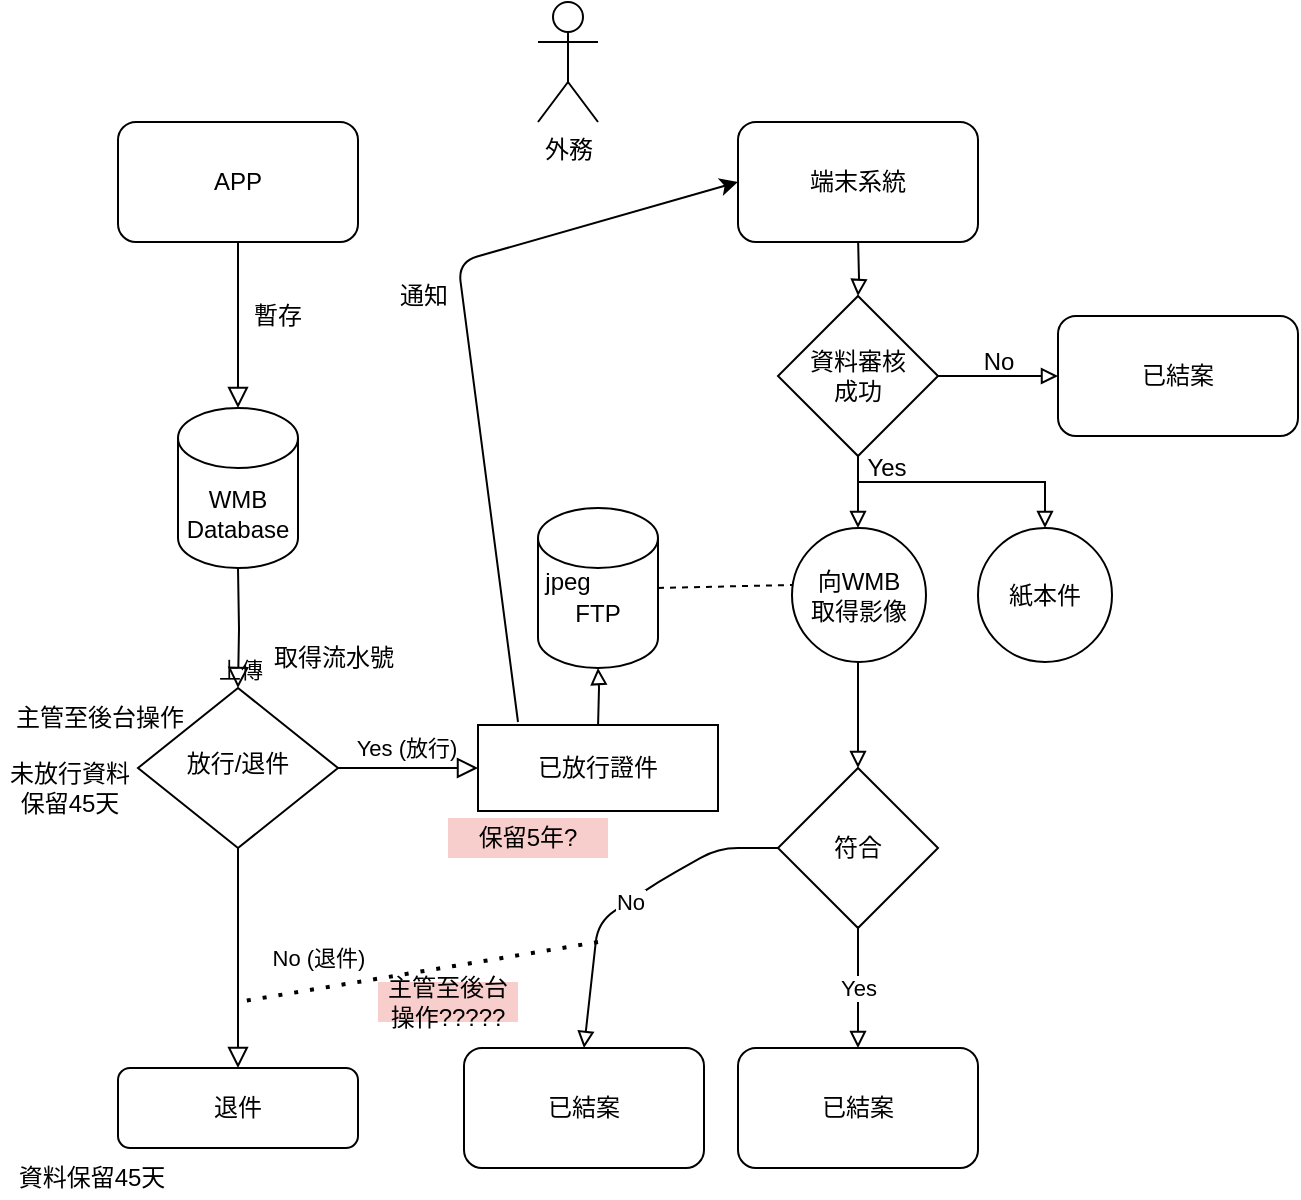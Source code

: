 <mxfile version="13.8.1" type="github">
  <diagram id="C5RBs43oDa-KdzZeNtuy" name="Page-1">
    <mxGraphModel dx="1422" dy="738" grid="1" gridSize="10" guides="1" tooltips="1" connect="1" arrows="1" fold="1" page="1" pageScale="1" pageWidth="827" pageHeight="1169" math="0" shadow="0">
      <root>
        <mxCell id="WIyWlLk6GJQsqaUBKTNV-0" />
        <mxCell id="WIyWlLk6GJQsqaUBKTNV-1" parent="WIyWlLk6GJQsqaUBKTNV-0" />
        <mxCell id="WIyWlLk6GJQsqaUBKTNV-2" value="" style="rounded=0;html=1;jettySize=auto;orthogonalLoop=1;fontSize=11;endArrow=block;endFill=0;endSize=8;strokeWidth=1;shadow=0;labelBackgroundColor=none;edgeStyle=orthogonalEdgeStyle;exitX=0.5;exitY=1;exitDx=0;exitDy=0;" parent="WIyWlLk6GJQsqaUBKTNV-1" source="9qU9QseBTgCsktDfXD-7-59" edge="1">
          <mxGeometry relative="1" as="geometry">
            <mxPoint x="220" y="163" as="sourcePoint" />
            <mxPoint x="220" y="213" as="targetPoint" />
          </mxGeometry>
        </mxCell>
        <mxCell id="WIyWlLk6GJQsqaUBKTNV-4" value="上傳" style="rounded=0;html=1;jettySize=auto;orthogonalLoop=1;fontSize=11;endArrow=block;endFill=0;endSize=8;strokeWidth=1;shadow=0;labelBackgroundColor=none;edgeStyle=orthogonalEdgeStyle;exitX=0.5;exitY=1;exitDx=0;exitDy=0;entryX=0.5;entryY=0;entryDx=0;entryDy=0;" parent="WIyWlLk6GJQsqaUBKTNV-1" target="WIyWlLk6GJQsqaUBKTNV-10" edge="1">
          <mxGeometry y="20" relative="1" as="geometry">
            <mxPoint as="offset" />
            <mxPoint x="220" y="293" as="sourcePoint" />
            <mxPoint x="219" y="353" as="targetPoint" />
          </mxGeometry>
        </mxCell>
        <mxCell id="WIyWlLk6GJQsqaUBKTNV-9" value="Yes (放行)" style="edgeStyle=orthogonalEdgeStyle;rounded=0;html=1;jettySize=auto;orthogonalLoop=1;fontSize=11;endArrow=block;endFill=0;endSize=8;strokeWidth=1;shadow=0;labelBackgroundColor=none;entryX=0;entryY=0.5;entryDx=0;entryDy=0;" parent="WIyWlLk6GJQsqaUBKTNV-1" edge="1">
          <mxGeometry y="10" relative="1" as="geometry">
            <mxPoint as="offset" />
            <mxPoint x="268" y="393" as="sourcePoint" />
            <mxPoint x="340" y="393" as="targetPoint" />
          </mxGeometry>
        </mxCell>
        <mxCell id="WIyWlLk6GJQsqaUBKTNV-10" value="放行/退件" style="rhombus;whiteSpace=wrap;html=1;shadow=0;fontFamily=Helvetica;fontSize=12;align=center;strokeWidth=1;spacing=6;spacingTop=-4;" parent="WIyWlLk6GJQsqaUBKTNV-1" vertex="1">
          <mxGeometry x="170" y="353" width="100" height="80" as="geometry" />
        </mxCell>
        <mxCell id="9qU9QseBTgCsktDfXD-7-66" value="" style="edgeStyle=orthogonalEdgeStyle;rounded=0;orthogonalLoop=1;jettySize=auto;html=1;endArrow=block;endFill=0;" edge="1" parent="WIyWlLk6GJQsqaUBKTNV-1" target="9qU9QseBTgCsktDfXD-7-64">
          <mxGeometry relative="1" as="geometry">
            <mxPoint x="400" y="373" as="sourcePoint" />
          </mxGeometry>
        </mxCell>
        <mxCell id="9qU9QseBTgCsktDfXD-7-1" value="No (退件)" style="rounded=0;html=1;jettySize=auto;orthogonalLoop=1;fontSize=11;endArrow=block;endFill=0;endSize=8;strokeWidth=1;shadow=0;labelBackgroundColor=none;edgeStyle=orthogonalEdgeStyle;exitX=0.5;exitY=1;exitDx=0;exitDy=0;entryX=0.5;entryY=0;entryDx=0;entryDy=0;" edge="1" parent="WIyWlLk6GJQsqaUBKTNV-1" source="WIyWlLk6GJQsqaUBKTNV-10" target="9qU9QseBTgCsktDfXD-7-33">
          <mxGeometry y="40" relative="1" as="geometry">
            <mxPoint as="offset" />
            <mxPoint x="220" y="462" as="sourcePoint" />
            <mxPoint x="220" y="502" as="targetPoint" />
          </mxGeometry>
        </mxCell>
        <mxCell id="9qU9QseBTgCsktDfXD-7-3" value="暫存" style="text;html=1;strokeColor=none;fillColor=none;align=center;verticalAlign=middle;whiteSpace=wrap;rounded=0;" vertex="1" parent="WIyWlLk6GJQsqaUBKTNV-1">
          <mxGeometry x="220" y="157" width="40" height="20" as="geometry" />
        </mxCell>
        <mxCell id="9qU9QseBTgCsktDfXD-7-14" value="主管至後台操作" style="text;html=1;strokeColor=none;fillColor=none;align=center;verticalAlign=middle;whiteSpace=wrap;rounded=0;" vertex="1" parent="WIyWlLk6GJQsqaUBKTNV-1">
          <mxGeometry x="101" y="353" width="100" height="30" as="geometry" />
        </mxCell>
        <mxCell id="9qU9QseBTgCsktDfXD-7-16" value="未放行資料保留45天" style="text;html=1;strokeColor=none;fillColor=none;align=center;verticalAlign=middle;whiteSpace=wrap;rounded=0;" vertex="1" parent="WIyWlLk6GJQsqaUBKTNV-1">
          <mxGeometry x="101" y="393" width="70" height="20" as="geometry" />
        </mxCell>
        <mxCell id="9qU9QseBTgCsktDfXD-7-17" value="" style="endArrow=block;html=1;exitX=0.5;exitY=1;exitDx=0;exitDy=0;endFill=0;" edge="1" parent="WIyWlLk6GJQsqaUBKTNV-1">
          <mxGeometry width="50" height="50" relative="1" as="geometry">
            <mxPoint x="530" y="333" as="sourcePoint" />
            <mxPoint x="530" y="393" as="targetPoint" />
          </mxGeometry>
        </mxCell>
        <mxCell id="9qU9QseBTgCsktDfXD-7-18" value="符合" style="rhombus;whiteSpace=wrap;html=1;" vertex="1" parent="WIyWlLk6GJQsqaUBKTNV-1">
          <mxGeometry x="490" y="393" width="80" height="80" as="geometry" />
        </mxCell>
        <mxCell id="9qU9QseBTgCsktDfXD-7-21" value="" style="endArrow=block;html=1;exitX=0.5;exitY=1;exitDx=0;exitDy=0;endFill=0;entryX=0.5;entryY=0;entryDx=0;entryDy=0;" edge="1" parent="WIyWlLk6GJQsqaUBKTNV-1" target="9qU9QseBTgCsktDfXD-7-38">
          <mxGeometry relative="1" as="geometry">
            <mxPoint x="530" y="472" as="sourcePoint" />
            <mxPoint x="530" y="530" as="targetPoint" />
          </mxGeometry>
        </mxCell>
        <mxCell id="9qU9QseBTgCsktDfXD-7-22" value="Yes" style="edgeLabel;resizable=0;html=1;align=center;verticalAlign=middle;" connectable="0" vertex="1" parent="9qU9QseBTgCsktDfXD-7-21">
          <mxGeometry relative="1" as="geometry" />
        </mxCell>
        <mxCell id="9qU9QseBTgCsktDfXD-7-23" value="" style="endArrow=block;html=1;exitX=0;exitY=0.5;exitDx=0;exitDy=0;endFill=0;entryX=0.5;entryY=0;entryDx=0;entryDy=0;" edge="1" parent="WIyWlLk6GJQsqaUBKTNV-1" source="9qU9QseBTgCsktDfXD-7-18" target="9qU9QseBTgCsktDfXD-7-56">
          <mxGeometry relative="1" as="geometry">
            <mxPoint x="535" y="450" as="sourcePoint" />
            <mxPoint x="400" y="460" as="targetPoint" />
            <Array as="points">
              <mxPoint x="460" y="433" />
              <mxPoint x="430" y="450" />
              <mxPoint x="400" y="470" />
            </Array>
          </mxGeometry>
        </mxCell>
        <mxCell id="9qU9QseBTgCsktDfXD-7-24" value="No" style="edgeLabel;resizable=0;html=1;align=center;verticalAlign=middle;" connectable="0" vertex="1" parent="9qU9QseBTgCsktDfXD-7-23">
          <mxGeometry relative="1" as="geometry" />
        </mxCell>
        <mxCell id="9qU9QseBTgCsktDfXD-7-31" value="資料保留45天" style="text;html=1;strokeColor=none;fillColor=none;align=center;verticalAlign=middle;whiteSpace=wrap;rounded=0;" vertex="1" parent="WIyWlLk6GJQsqaUBKTNV-1">
          <mxGeometry x="102" y="588" width="90" height="20" as="geometry" />
        </mxCell>
        <mxCell id="9qU9QseBTgCsktDfXD-7-33" value="退件" style="rounded=1;whiteSpace=wrap;html=1;fontSize=12;glass=0;strokeWidth=1;shadow=0;" vertex="1" parent="WIyWlLk6GJQsqaUBKTNV-1">
          <mxGeometry x="160" y="543" width="120" height="40" as="geometry" />
        </mxCell>
        <mxCell id="9qU9QseBTgCsktDfXD-7-34" value="主管至後台操作?????" style="text;html=1;fillColor=#f8cecc;align=center;verticalAlign=middle;whiteSpace=wrap;rounded=0;" vertex="1" parent="WIyWlLk6GJQsqaUBKTNV-1">
          <mxGeometry x="290" y="500" width="70" height="20" as="geometry" />
        </mxCell>
        <mxCell id="9qU9QseBTgCsktDfXD-7-36" value="&lt;span&gt;WMB&lt;/span&gt;&lt;br&gt;&lt;span&gt;Database&lt;/span&gt;" style="shape=cylinder3;whiteSpace=wrap;html=1;boundedLbl=1;backgroundOutline=1;size=15;" vertex="1" parent="WIyWlLk6GJQsqaUBKTNV-1">
          <mxGeometry x="190" y="213" width="60" height="80" as="geometry" />
        </mxCell>
        <mxCell id="9qU9QseBTgCsktDfXD-7-38" value="已結案" style="rounded=1;whiteSpace=wrap;html=1;" vertex="1" parent="WIyWlLk6GJQsqaUBKTNV-1">
          <mxGeometry x="470" y="533" width="120" height="60" as="geometry" />
        </mxCell>
        <mxCell id="9qU9QseBTgCsktDfXD-7-39" value="外務" style="shape=umlActor;verticalLabelPosition=bottom;verticalAlign=top;html=1;outlineConnect=0;" vertex="1" parent="WIyWlLk6GJQsqaUBKTNV-1">
          <mxGeometry x="370" y="10" width="30" height="60" as="geometry" />
        </mxCell>
        <mxCell id="9qU9QseBTgCsktDfXD-7-47" value="" style="edgeStyle=orthogonalEdgeStyle;rounded=0;orthogonalLoop=1;jettySize=auto;html=1;endArrow=block;endFill=0;" edge="1" parent="WIyWlLk6GJQsqaUBKTNV-1" target="9qU9QseBTgCsktDfXD-7-46">
          <mxGeometry relative="1" as="geometry">
            <mxPoint x="530" y="127" as="sourcePoint" />
          </mxGeometry>
        </mxCell>
        <mxCell id="9qU9QseBTgCsktDfXD-7-48" value="" style="edgeStyle=orthogonalEdgeStyle;rounded=0;orthogonalLoop=1;jettySize=auto;html=1;endArrow=block;endFill=0;" edge="1" parent="WIyWlLk6GJQsqaUBKTNV-1" source="9qU9QseBTgCsktDfXD-7-46">
          <mxGeometry relative="1" as="geometry">
            <mxPoint x="530" y="273" as="targetPoint" />
          </mxGeometry>
        </mxCell>
        <mxCell id="9qU9QseBTgCsktDfXD-7-51" value="" style="edgeStyle=orthogonalEdgeStyle;rounded=0;orthogonalLoop=1;jettySize=auto;html=1;endArrow=block;endFill=0;" edge="1" parent="WIyWlLk6GJQsqaUBKTNV-1" source="9qU9QseBTgCsktDfXD-7-46">
          <mxGeometry relative="1" as="geometry">
            <mxPoint x="630" y="197" as="targetPoint" />
          </mxGeometry>
        </mxCell>
        <mxCell id="9qU9QseBTgCsktDfXD-7-72" style="edgeStyle=orthogonalEdgeStyle;rounded=0;orthogonalLoop=1;jettySize=auto;html=1;exitX=0.5;exitY=1;exitDx=0;exitDy=0;entryX=0.5;entryY=0;entryDx=0;entryDy=0;endArrow=block;endFill=0;" edge="1" parent="WIyWlLk6GJQsqaUBKTNV-1" source="9qU9QseBTgCsktDfXD-7-46" target="9qU9QseBTgCsktDfXD-7-71">
          <mxGeometry relative="1" as="geometry">
            <Array as="points">
              <mxPoint x="530" y="250" />
              <mxPoint x="624" y="250" />
            </Array>
          </mxGeometry>
        </mxCell>
        <mxCell id="9qU9QseBTgCsktDfXD-7-46" value="資料審核&lt;br&gt;成功" style="rhombus;whiteSpace=wrap;html=1;" vertex="1" parent="WIyWlLk6GJQsqaUBKTNV-1">
          <mxGeometry x="490" y="157" width="80" height="80" as="geometry" />
        </mxCell>
        <mxCell id="9qU9QseBTgCsktDfXD-7-49" value="Yes" style="text;html=1;align=center;verticalAlign=middle;resizable=0;points=[];autosize=1;" vertex="1" parent="WIyWlLk6GJQsqaUBKTNV-1">
          <mxGeometry x="524" y="233" width="40" height="20" as="geometry" />
        </mxCell>
        <mxCell id="9qU9QseBTgCsktDfXD-7-54" value="No" style="text;html=1;align=center;verticalAlign=middle;resizable=0;points=[];autosize=1;" vertex="1" parent="WIyWlLk6GJQsqaUBKTNV-1">
          <mxGeometry x="585" y="180" width="30" height="20" as="geometry" />
        </mxCell>
        <mxCell id="9qU9QseBTgCsktDfXD-7-56" value="已結案" style="rounded=1;whiteSpace=wrap;html=1;" vertex="1" parent="WIyWlLk6GJQsqaUBKTNV-1">
          <mxGeometry x="333" y="533" width="120" height="60" as="geometry" />
        </mxCell>
        <mxCell id="9qU9QseBTgCsktDfXD-7-57" style="edgeStyle=orthogonalEdgeStyle;rounded=0;orthogonalLoop=1;jettySize=auto;html=1;exitX=0.5;exitY=1;exitDx=0;exitDy=0;endArrow=block;endFill=0;" edge="1" parent="WIyWlLk6GJQsqaUBKTNV-1" source="9qU9QseBTgCsktDfXD-7-34" target="9qU9QseBTgCsktDfXD-7-34">
          <mxGeometry relative="1" as="geometry" />
        </mxCell>
        <mxCell id="9qU9QseBTgCsktDfXD-7-58" value="" style="endArrow=none;dashed=1;html=1;dashPattern=1 3;strokeWidth=2;" edge="1" parent="WIyWlLk6GJQsqaUBKTNV-1">
          <mxGeometry width="50" height="50" relative="1" as="geometry">
            <mxPoint x="400" y="480" as="sourcePoint" />
            <mxPoint x="220" y="510" as="targetPoint" />
          </mxGeometry>
        </mxCell>
        <mxCell id="9qU9QseBTgCsktDfXD-7-59" value="APP" style="rounded=1;whiteSpace=wrap;html=1;" vertex="1" parent="WIyWlLk6GJQsqaUBKTNV-1">
          <mxGeometry x="160" y="70" width="120" height="60" as="geometry" />
        </mxCell>
        <mxCell id="9qU9QseBTgCsktDfXD-7-60" value="端末系統" style="rounded=1;whiteSpace=wrap;html=1;" vertex="1" parent="WIyWlLk6GJQsqaUBKTNV-1">
          <mxGeometry x="470" y="70" width="120" height="60" as="geometry" />
        </mxCell>
        <mxCell id="9qU9QseBTgCsktDfXD-7-64" value="FTP" style="shape=cylinder3;whiteSpace=wrap;html=1;boundedLbl=1;backgroundOutline=1;size=15;" vertex="1" parent="WIyWlLk6GJQsqaUBKTNV-1">
          <mxGeometry x="370" y="263" width="60" height="80" as="geometry" />
        </mxCell>
        <mxCell id="9qU9QseBTgCsktDfXD-7-65" value="" style="endArrow=none;dashed=1;html=1;exitX=1;exitY=0.5;exitDx=0;exitDy=0;exitPerimeter=0;entryX=0;entryY=0.425;entryDx=0;entryDy=0;entryPerimeter=0;" edge="1" parent="WIyWlLk6GJQsqaUBKTNV-1" source="9qU9QseBTgCsktDfXD-7-64" target="9qU9QseBTgCsktDfXD-7-70">
          <mxGeometry width="50" height="50" relative="1" as="geometry">
            <mxPoint x="480" y="340" as="sourcePoint" />
            <mxPoint x="470" y="303" as="targetPoint" />
          </mxGeometry>
        </mxCell>
        <mxCell id="9qU9QseBTgCsktDfXD-7-67" value="已放行證件" style="rounded=0;whiteSpace=wrap;html=1;" vertex="1" parent="WIyWlLk6GJQsqaUBKTNV-1">
          <mxGeometry x="340" y="371.5" width="120" height="43" as="geometry" />
        </mxCell>
        <mxCell id="9qU9QseBTgCsktDfXD-7-69" value="已結案" style="rounded=1;whiteSpace=wrap;html=1;" vertex="1" parent="WIyWlLk6GJQsqaUBKTNV-1">
          <mxGeometry x="630" y="167" width="120" height="60" as="geometry" />
        </mxCell>
        <mxCell id="9qU9QseBTgCsktDfXD-7-70" value="&lt;span&gt;向WMB&lt;br&gt;取得影像&lt;/span&gt;" style="ellipse;whiteSpace=wrap;html=1;aspect=fixed;" vertex="1" parent="WIyWlLk6GJQsqaUBKTNV-1">
          <mxGeometry x="497" y="273" width="67" height="67" as="geometry" />
        </mxCell>
        <mxCell id="9qU9QseBTgCsktDfXD-7-71" value="紙本件" style="ellipse;whiteSpace=wrap;html=1;aspect=fixed;" vertex="1" parent="WIyWlLk6GJQsqaUBKTNV-1">
          <mxGeometry x="590" y="273" width="67" height="67" as="geometry" />
        </mxCell>
        <mxCell id="9qU9QseBTgCsktDfXD-7-74" value="取得流水號" style="text;html=1;strokeColor=none;fillColor=none;align=center;verticalAlign=middle;whiteSpace=wrap;rounded=0;" vertex="1" parent="WIyWlLk6GJQsqaUBKTNV-1">
          <mxGeometry x="233" y="328" width="70" height="20" as="geometry" />
        </mxCell>
        <mxCell id="9qU9QseBTgCsktDfXD-7-27" value="jpeg" style="text;html=1;strokeColor=none;fillColor=none;align=center;verticalAlign=middle;whiteSpace=wrap;rounded=0;" vertex="1" parent="WIyWlLk6GJQsqaUBKTNV-1">
          <mxGeometry x="365" y="290" width="40" height="20" as="geometry" />
        </mxCell>
        <mxCell id="9qU9QseBTgCsktDfXD-7-77" value="通知" style="text;html=1;strokeColor=none;fillColor=none;align=center;verticalAlign=middle;whiteSpace=wrap;rounded=0;" vertex="1" parent="WIyWlLk6GJQsqaUBKTNV-1">
          <mxGeometry x="293" y="147" width="40" height="20" as="geometry" />
        </mxCell>
        <mxCell id="9qU9QseBTgCsktDfXD-7-79" value="保留5年?" style="text;html=1;fillColor=#f8cecc;align=center;verticalAlign=middle;whiteSpace=wrap;rounded=0;" vertex="1" parent="WIyWlLk6GJQsqaUBKTNV-1">
          <mxGeometry x="325" y="418" width="80" height="20" as="geometry" />
        </mxCell>
        <mxCell id="9qU9QseBTgCsktDfXD-7-80" value="" style="endArrow=classic;html=1;entryX=0;entryY=0.5;entryDx=0;entryDy=0;" edge="1" parent="WIyWlLk6GJQsqaUBKTNV-1" target="9qU9QseBTgCsktDfXD-7-60">
          <mxGeometry width="50" height="50" relative="1" as="geometry">
            <mxPoint x="360" y="370" as="sourcePoint" />
            <mxPoint x="530" y="160" as="targetPoint" />
            <Array as="points">
              <mxPoint x="330" y="140" />
            </Array>
          </mxGeometry>
        </mxCell>
      </root>
    </mxGraphModel>
  </diagram>
</mxfile>
